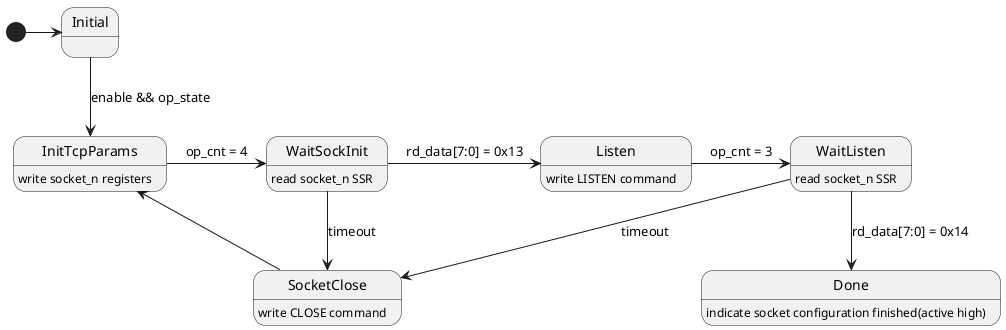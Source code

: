 @startuml w5300_socket_n_tcp_server_conf
    [*] -> Initial
    Initial --> InitTcpParams: enable && op_state
    InitTcpParams -> WaitSockInit: op_cnt = 4
    WaitSockInit -> Listen: rd_data[7:0] = 0x13
    WaitSockInit --> SocketClose: timeout
    Listen -> WaitListen: op_cnt = 3
    WaitListen --> SocketClose: timeout
    WaitListen --> Done: rd_data[7:0] = 0x14
    SocketClose -> InitTcpParams

    InitTcpParams: write socket_n registers
    WaitSockInit: read socket_n SSR
    Listen: write LISTEN command
    WaitListen: read socket_n SSR
    SocketClose: write CLOSE command
    Done: indicate socket configuration finished(active high)
@enduml
